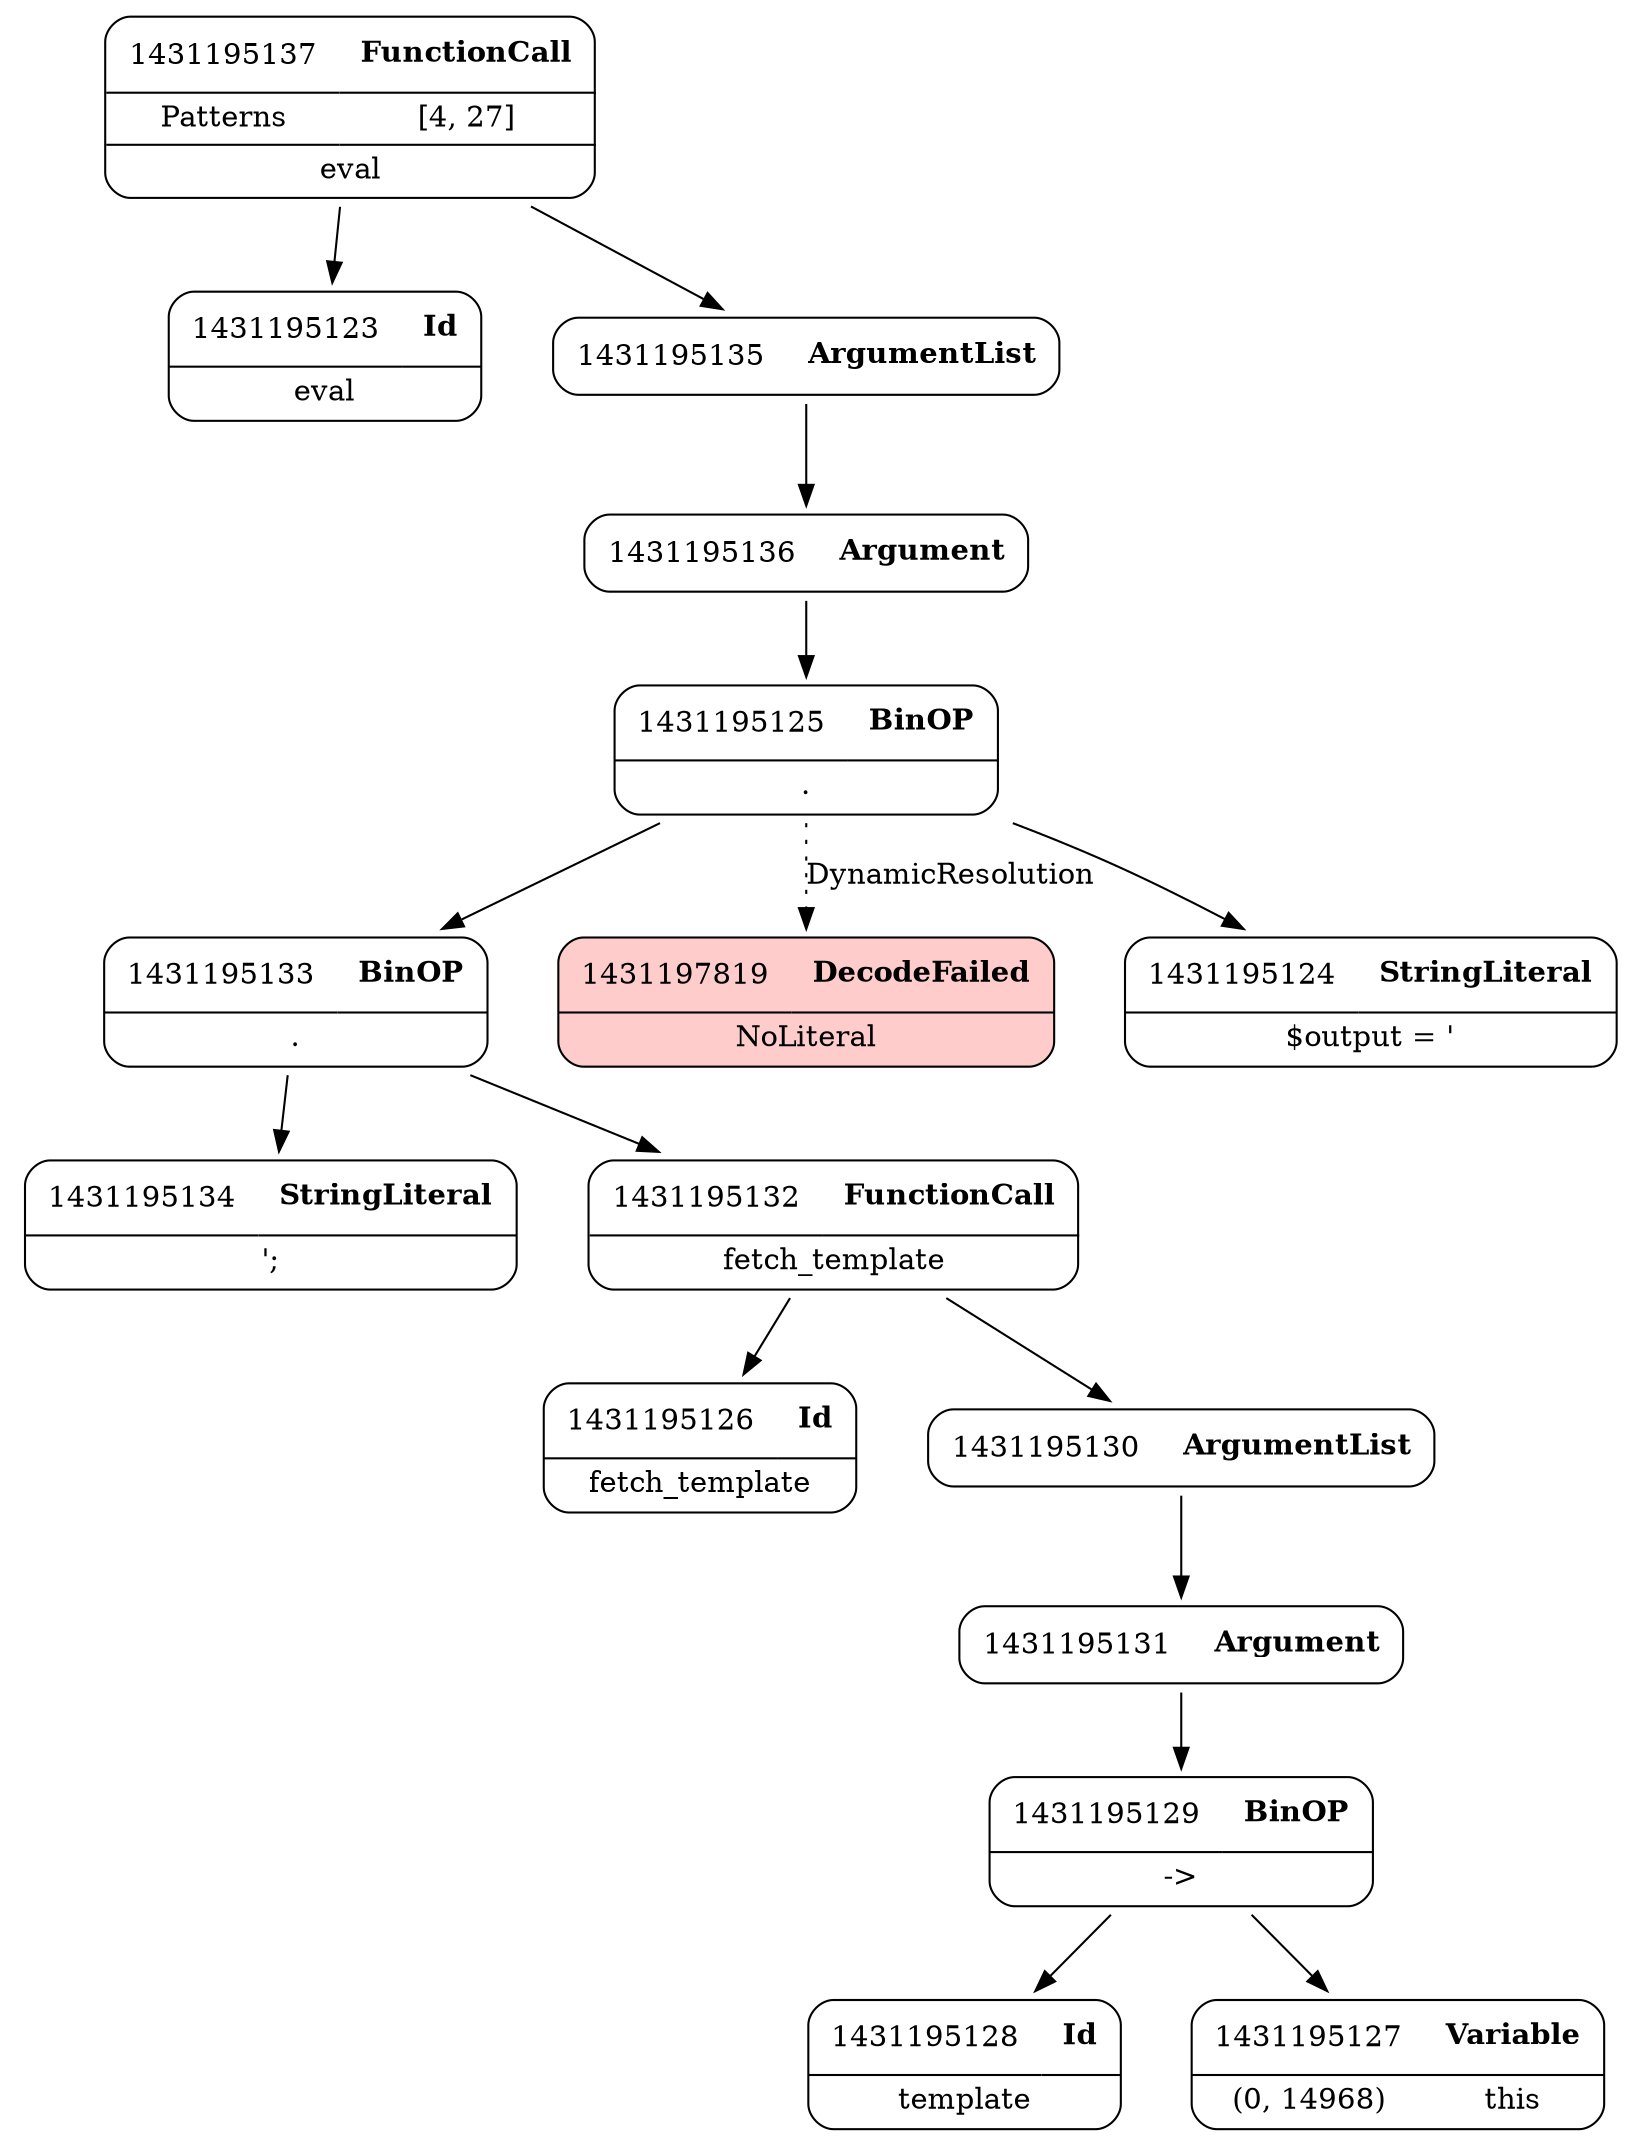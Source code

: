 digraph ast {
node [shape=none];
1431195136 [label=<<TABLE border='1' cellspacing='0' cellpadding='10' style='rounded' ><TR><TD border='0'>1431195136</TD><TD border='0'><B>Argument</B></TD></TR></TABLE>>];
1431195136 -> 1431195125 [weight=2];
1431195137 [label=<<TABLE border='1' cellspacing='0' cellpadding='10' style='rounded' ><TR><TD border='0'>1431195137</TD><TD border='0'><B>FunctionCall</B></TD></TR><HR/><TR><TD border='0' cellpadding='5'>Patterns</TD><TD border='0' cellpadding='5'>[4, 27]</TD></TR><HR/><TR><TD border='0' cellpadding='5' colspan='2'>eval</TD></TR></TABLE>>];
1431195137 -> 1431195123 [weight=2];
1431195137 -> 1431195135 [weight=2];
1431195134 [label=<<TABLE border='1' cellspacing='0' cellpadding='10' style='rounded' ><TR><TD border='0'>1431195134</TD><TD border='0'><B>StringLiteral</B></TD></TR><HR/><TR><TD border='0' cellpadding='5' colspan='2'>';</TD></TR></TABLE>>];
1431195135 [label=<<TABLE border='1' cellspacing='0' cellpadding='10' style='rounded' ><TR><TD border='0'>1431195135</TD><TD border='0'><B>ArgumentList</B></TD></TR></TABLE>>];
1431195135 -> 1431195136 [weight=2];
1431195132 [label=<<TABLE border='1' cellspacing='0' cellpadding='10' style='rounded' ><TR><TD border='0'>1431195132</TD><TD border='0'><B>FunctionCall</B></TD></TR><HR/><TR><TD border='0' cellpadding='5' colspan='2'>fetch_template</TD></TR></TABLE>>];
1431195132 -> 1431195126 [weight=2];
1431195132 -> 1431195130 [weight=2];
1431195133 [label=<<TABLE border='1' cellspacing='0' cellpadding='10' style='rounded' ><TR><TD border='0'>1431195133</TD><TD border='0'><B>BinOP</B></TD></TR><HR/><TR><TD border='0' cellpadding='5' colspan='2'>.</TD></TR></TABLE>>];
1431195133 -> 1431195132 [weight=2];
1431195133 -> 1431195134 [weight=2];
1431195130 [label=<<TABLE border='1' cellspacing='0' cellpadding='10' style='rounded' ><TR><TD border='0'>1431195130</TD><TD border='0'><B>ArgumentList</B></TD></TR></TABLE>>];
1431195130 -> 1431195131 [weight=2];
1431195131 [label=<<TABLE border='1' cellspacing='0' cellpadding='10' style='rounded' ><TR><TD border='0'>1431195131</TD><TD border='0'><B>Argument</B></TD></TR></TABLE>>];
1431195131 -> 1431195129 [weight=2];
1431197819 [label=<<TABLE border='1' cellspacing='0' cellpadding='10' style='rounded' bgcolor='#FFCCCC' ><TR><TD border='0'>1431197819</TD><TD border='0'><B>DecodeFailed</B></TD></TR><HR/><TR><TD border='0' cellpadding='5' colspan='2'>NoLiteral</TD></TR></TABLE>>];
1431195128 [label=<<TABLE border='1' cellspacing='0' cellpadding='10' style='rounded' ><TR><TD border='0'>1431195128</TD><TD border='0'><B>Id</B></TD></TR><HR/><TR><TD border='0' cellpadding='5' colspan='2'>template</TD></TR></TABLE>>];
1431195129 [label=<<TABLE border='1' cellspacing='0' cellpadding='10' style='rounded' ><TR><TD border='0'>1431195129</TD><TD border='0'><B>BinOP</B></TD></TR><HR/><TR><TD border='0' cellpadding='5' colspan='2'>-&gt;</TD></TR></TABLE>>];
1431195129 -> 1431195127 [weight=2];
1431195129 -> 1431195128 [weight=2];
1431195126 [label=<<TABLE border='1' cellspacing='0' cellpadding='10' style='rounded' ><TR><TD border='0'>1431195126</TD><TD border='0'><B>Id</B></TD></TR><HR/><TR><TD border='0' cellpadding='5' colspan='2'>fetch_template</TD></TR></TABLE>>];
1431195127 [label=<<TABLE border='1' cellspacing='0' cellpadding='10' style='rounded' ><TR><TD border='0'>1431195127</TD><TD border='0'><B>Variable</B></TD></TR><HR/><TR><TD border='0' cellpadding='5'>(0, 14968)</TD><TD border='0' cellpadding='5'>this</TD></TR></TABLE>>];
1431195124 [label=<<TABLE border='1' cellspacing='0' cellpadding='10' style='rounded' ><TR><TD border='0'>1431195124</TD><TD border='0'><B>StringLiteral</B></TD></TR><HR/><TR><TD border='0' cellpadding='5' colspan='2'>$output = '</TD></TR></TABLE>>];
1431195125 [label=<<TABLE border='1' cellspacing='0' cellpadding='10' style='rounded' ><TR><TD border='0'>1431195125</TD><TD border='0'><B>BinOP</B></TD></TR><HR/><TR><TD border='0' cellpadding='5' colspan='2'>.</TD></TR></TABLE>>];
1431195125 -> 1431195124 [weight=2];
1431195125 -> 1431195133 [weight=2];
1431195125 -> 1431197819 [style=dotted,label=DynamicResolution];
1431195123 [label=<<TABLE border='1' cellspacing='0' cellpadding='10' style='rounded' ><TR><TD border='0'>1431195123</TD><TD border='0'><B>Id</B></TD></TR><HR/><TR><TD border='0' cellpadding='5' colspan='2'>eval</TD></TR></TABLE>>];
}

